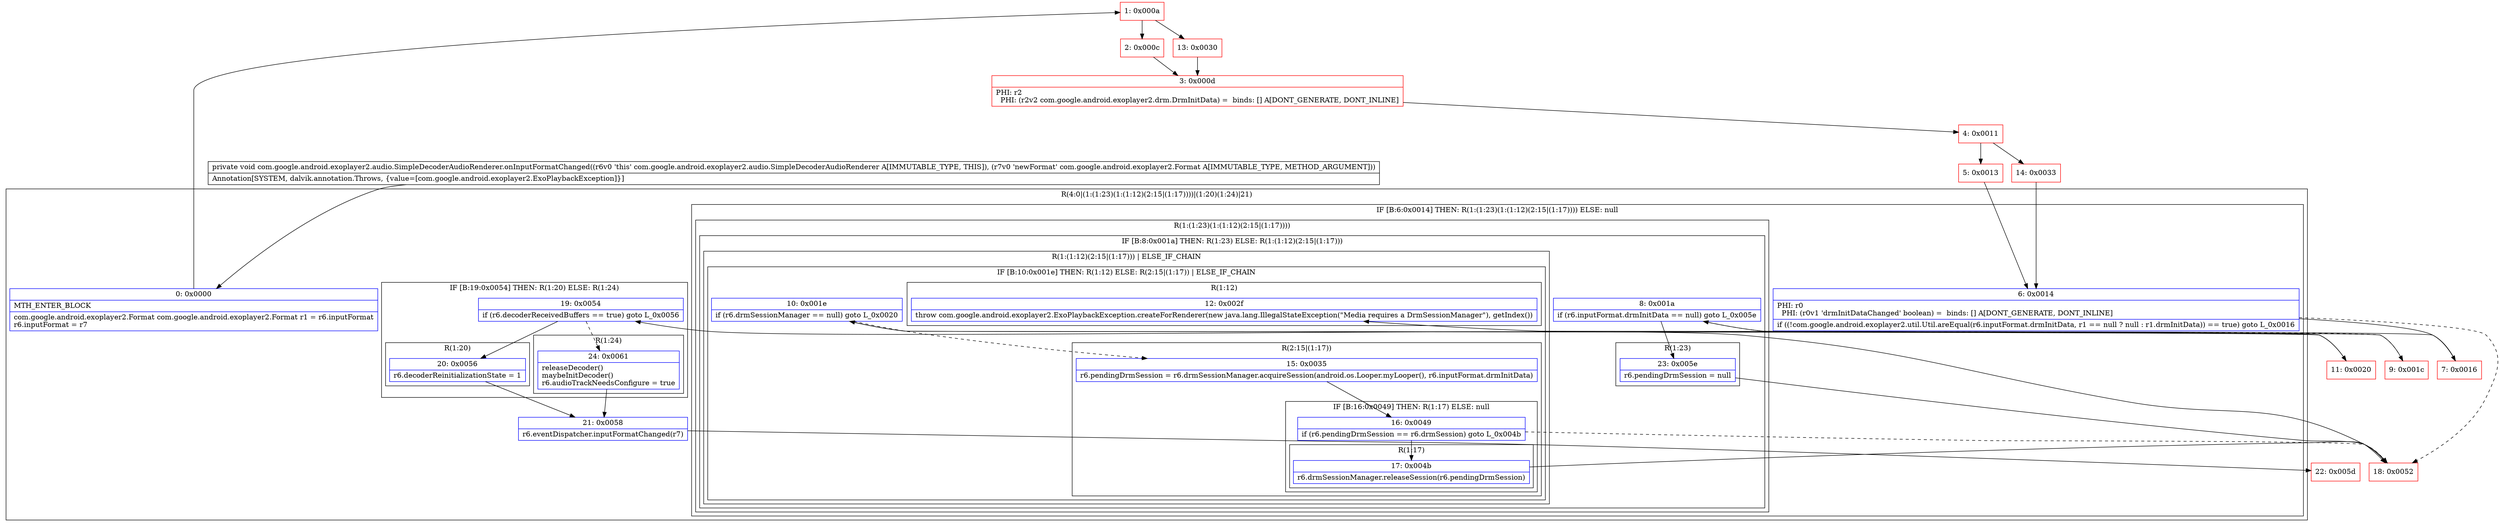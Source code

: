 digraph "CFG forcom.google.android.exoplayer2.audio.SimpleDecoderAudioRenderer.onInputFormatChanged(Lcom\/google\/android\/exoplayer2\/Format;)V" {
subgraph cluster_Region_1441955978 {
label = "R(4:0|(1:(1:23)(1:(1:12)(2:15|(1:17))))|(1:20)(1:24)|21)";
node [shape=record,color=blue];
Node_0 [shape=record,label="{0\:\ 0x0000|MTH_ENTER_BLOCK\l|com.google.android.exoplayer2.Format com.google.android.exoplayer2.Format r1 = r6.inputFormat\lr6.inputFormat = r7\l}"];
subgraph cluster_IfRegion_1831641697 {
label = "IF [B:6:0x0014] THEN: R(1:(1:23)(1:(1:12)(2:15|(1:17)))) ELSE: null";
node [shape=record,color=blue];
Node_6 [shape=record,label="{6\:\ 0x0014|PHI: r0 \l  PHI: (r0v1 'drmInitDataChanged' boolean) =  binds: [] A[DONT_GENERATE, DONT_INLINE]\l|if ((!com.google.android.exoplayer2.util.Util.areEqual(r6.inputFormat.drmInitData, r1 == null ? null : r1.drmInitData)) == true) goto L_0x0016\l}"];
subgraph cluster_Region_250147822 {
label = "R(1:(1:23)(1:(1:12)(2:15|(1:17))))";
node [shape=record,color=blue];
subgraph cluster_IfRegion_1670047887 {
label = "IF [B:8:0x001a] THEN: R(1:23) ELSE: R(1:(1:12)(2:15|(1:17)))";
node [shape=record,color=blue];
Node_8 [shape=record,label="{8\:\ 0x001a|if (r6.inputFormat.drmInitData == null) goto L_0x005e\l}"];
subgraph cluster_Region_4847756 {
label = "R(1:23)";
node [shape=record,color=blue];
Node_23 [shape=record,label="{23\:\ 0x005e|r6.pendingDrmSession = null\l}"];
}
subgraph cluster_Region_1852822730 {
label = "R(1:(1:12)(2:15|(1:17))) | ELSE_IF_CHAIN\l";
node [shape=record,color=blue];
subgraph cluster_IfRegion_659631466 {
label = "IF [B:10:0x001e] THEN: R(1:12) ELSE: R(2:15|(1:17)) | ELSE_IF_CHAIN\l";
node [shape=record,color=blue];
Node_10 [shape=record,label="{10\:\ 0x001e|if (r6.drmSessionManager == null) goto L_0x0020\l}"];
subgraph cluster_Region_321615775 {
label = "R(1:12)";
node [shape=record,color=blue];
Node_12 [shape=record,label="{12\:\ 0x002f|throw com.google.android.exoplayer2.ExoPlaybackException.createForRenderer(new java.lang.IllegalStateException(\"Media requires a DrmSessionManager\"), getIndex())\l}"];
}
subgraph cluster_Region_1550414062 {
label = "R(2:15|(1:17))";
node [shape=record,color=blue];
Node_15 [shape=record,label="{15\:\ 0x0035|r6.pendingDrmSession = r6.drmSessionManager.acquireSession(android.os.Looper.myLooper(), r6.inputFormat.drmInitData)\l}"];
subgraph cluster_IfRegion_1286616621 {
label = "IF [B:16:0x0049] THEN: R(1:17) ELSE: null";
node [shape=record,color=blue];
Node_16 [shape=record,label="{16\:\ 0x0049|if (r6.pendingDrmSession == r6.drmSession) goto L_0x004b\l}"];
subgraph cluster_Region_1646557356 {
label = "R(1:17)";
node [shape=record,color=blue];
Node_17 [shape=record,label="{17\:\ 0x004b|r6.drmSessionManager.releaseSession(r6.pendingDrmSession)\l}"];
}
}
}
}
}
}
}
}
subgraph cluster_IfRegion_712735992 {
label = "IF [B:19:0x0054] THEN: R(1:20) ELSE: R(1:24)";
node [shape=record,color=blue];
Node_19 [shape=record,label="{19\:\ 0x0054|if (r6.decoderReceivedBuffers == true) goto L_0x0056\l}"];
subgraph cluster_Region_1031968601 {
label = "R(1:20)";
node [shape=record,color=blue];
Node_20 [shape=record,label="{20\:\ 0x0056|r6.decoderReinitializationState = 1\l}"];
}
subgraph cluster_Region_1884213146 {
label = "R(1:24)";
node [shape=record,color=blue];
Node_24 [shape=record,label="{24\:\ 0x0061|releaseDecoder()\lmaybeInitDecoder()\lr6.audioTrackNeedsConfigure = true\l}"];
}
}
Node_21 [shape=record,label="{21\:\ 0x0058|r6.eventDispatcher.inputFormatChanged(r7)\l}"];
}
Node_1 [shape=record,color=red,label="{1\:\ 0x000a}"];
Node_2 [shape=record,color=red,label="{2\:\ 0x000c}"];
Node_3 [shape=record,color=red,label="{3\:\ 0x000d|PHI: r2 \l  PHI: (r2v2 com.google.android.exoplayer2.drm.DrmInitData) =  binds: [] A[DONT_GENERATE, DONT_INLINE]\l}"];
Node_4 [shape=record,color=red,label="{4\:\ 0x0011}"];
Node_5 [shape=record,color=red,label="{5\:\ 0x0013}"];
Node_7 [shape=record,color=red,label="{7\:\ 0x0016}"];
Node_9 [shape=record,color=red,label="{9\:\ 0x001c}"];
Node_11 [shape=record,color=red,label="{11\:\ 0x0020}"];
Node_13 [shape=record,color=red,label="{13\:\ 0x0030}"];
Node_14 [shape=record,color=red,label="{14\:\ 0x0033}"];
Node_18 [shape=record,color=red,label="{18\:\ 0x0052}"];
Node_22 [shape=record,color=red,label="{22\:\ 0x005d}"];
MethodNode[shape=record,label="{private void com.google.android.exoplayer2.audio.SimpleDecoderAudioRenderer.onInputFormatChanged((r6v0 'this' com.google.android.exoplayer2.audio.SimpleDecoderAudioRenderer A[IMMUTABLE_TYPE, THIS]), (r7v0 'newFormat' com.google.android.exoplayer2.Format A[IMMUTABLE_TYPE, METHOD_ARGUMENT]))  | Annotation[SYSTEM, dalvik.annotation.Throws, \{value=[com.google.android.exoplayer2.ExoPlaybackException]\}]\l}"];
MethodNode -> Node_0;
Node_0 -> Node_1;
Node_6 -> Node_7;
Node_6 -> Node_18[style=dashed];
Node_8 -> Node_9[style=dashed];
Node_8 -> Node_23;
Node_23 -> Node_18;
Node_10 -> Node_11;
Node_10 -> Node_15[style=dashed];
Node_15 -> Node_16;
Node_16 -> Node_17;
Node_16 -> Node_18[style=dashed];
Node_17 -> Node_18;
Node_19 -> Node_20;
Node_19 -> Node_24[style=dashed];
Node_20 -> Node_21;
Node_24 -> Node_21;
Node_21 -> Node_22;
Node_1 -> Node_2;
Node_1 -> Node_13;
Node_2 -> Node_3;
Node_3 -> Node_4;
Node_4 -> Node_5;
Node_4 -> Node_14;
Node_5 -> Node_6;
Node_7 -> Node_8;
Node_9 -> Node_10;
Node_11 -> Node_12;
Node_13 -> Node_3;
Node_14 -> Node_6;
Node_18 -> Node_19;
}

